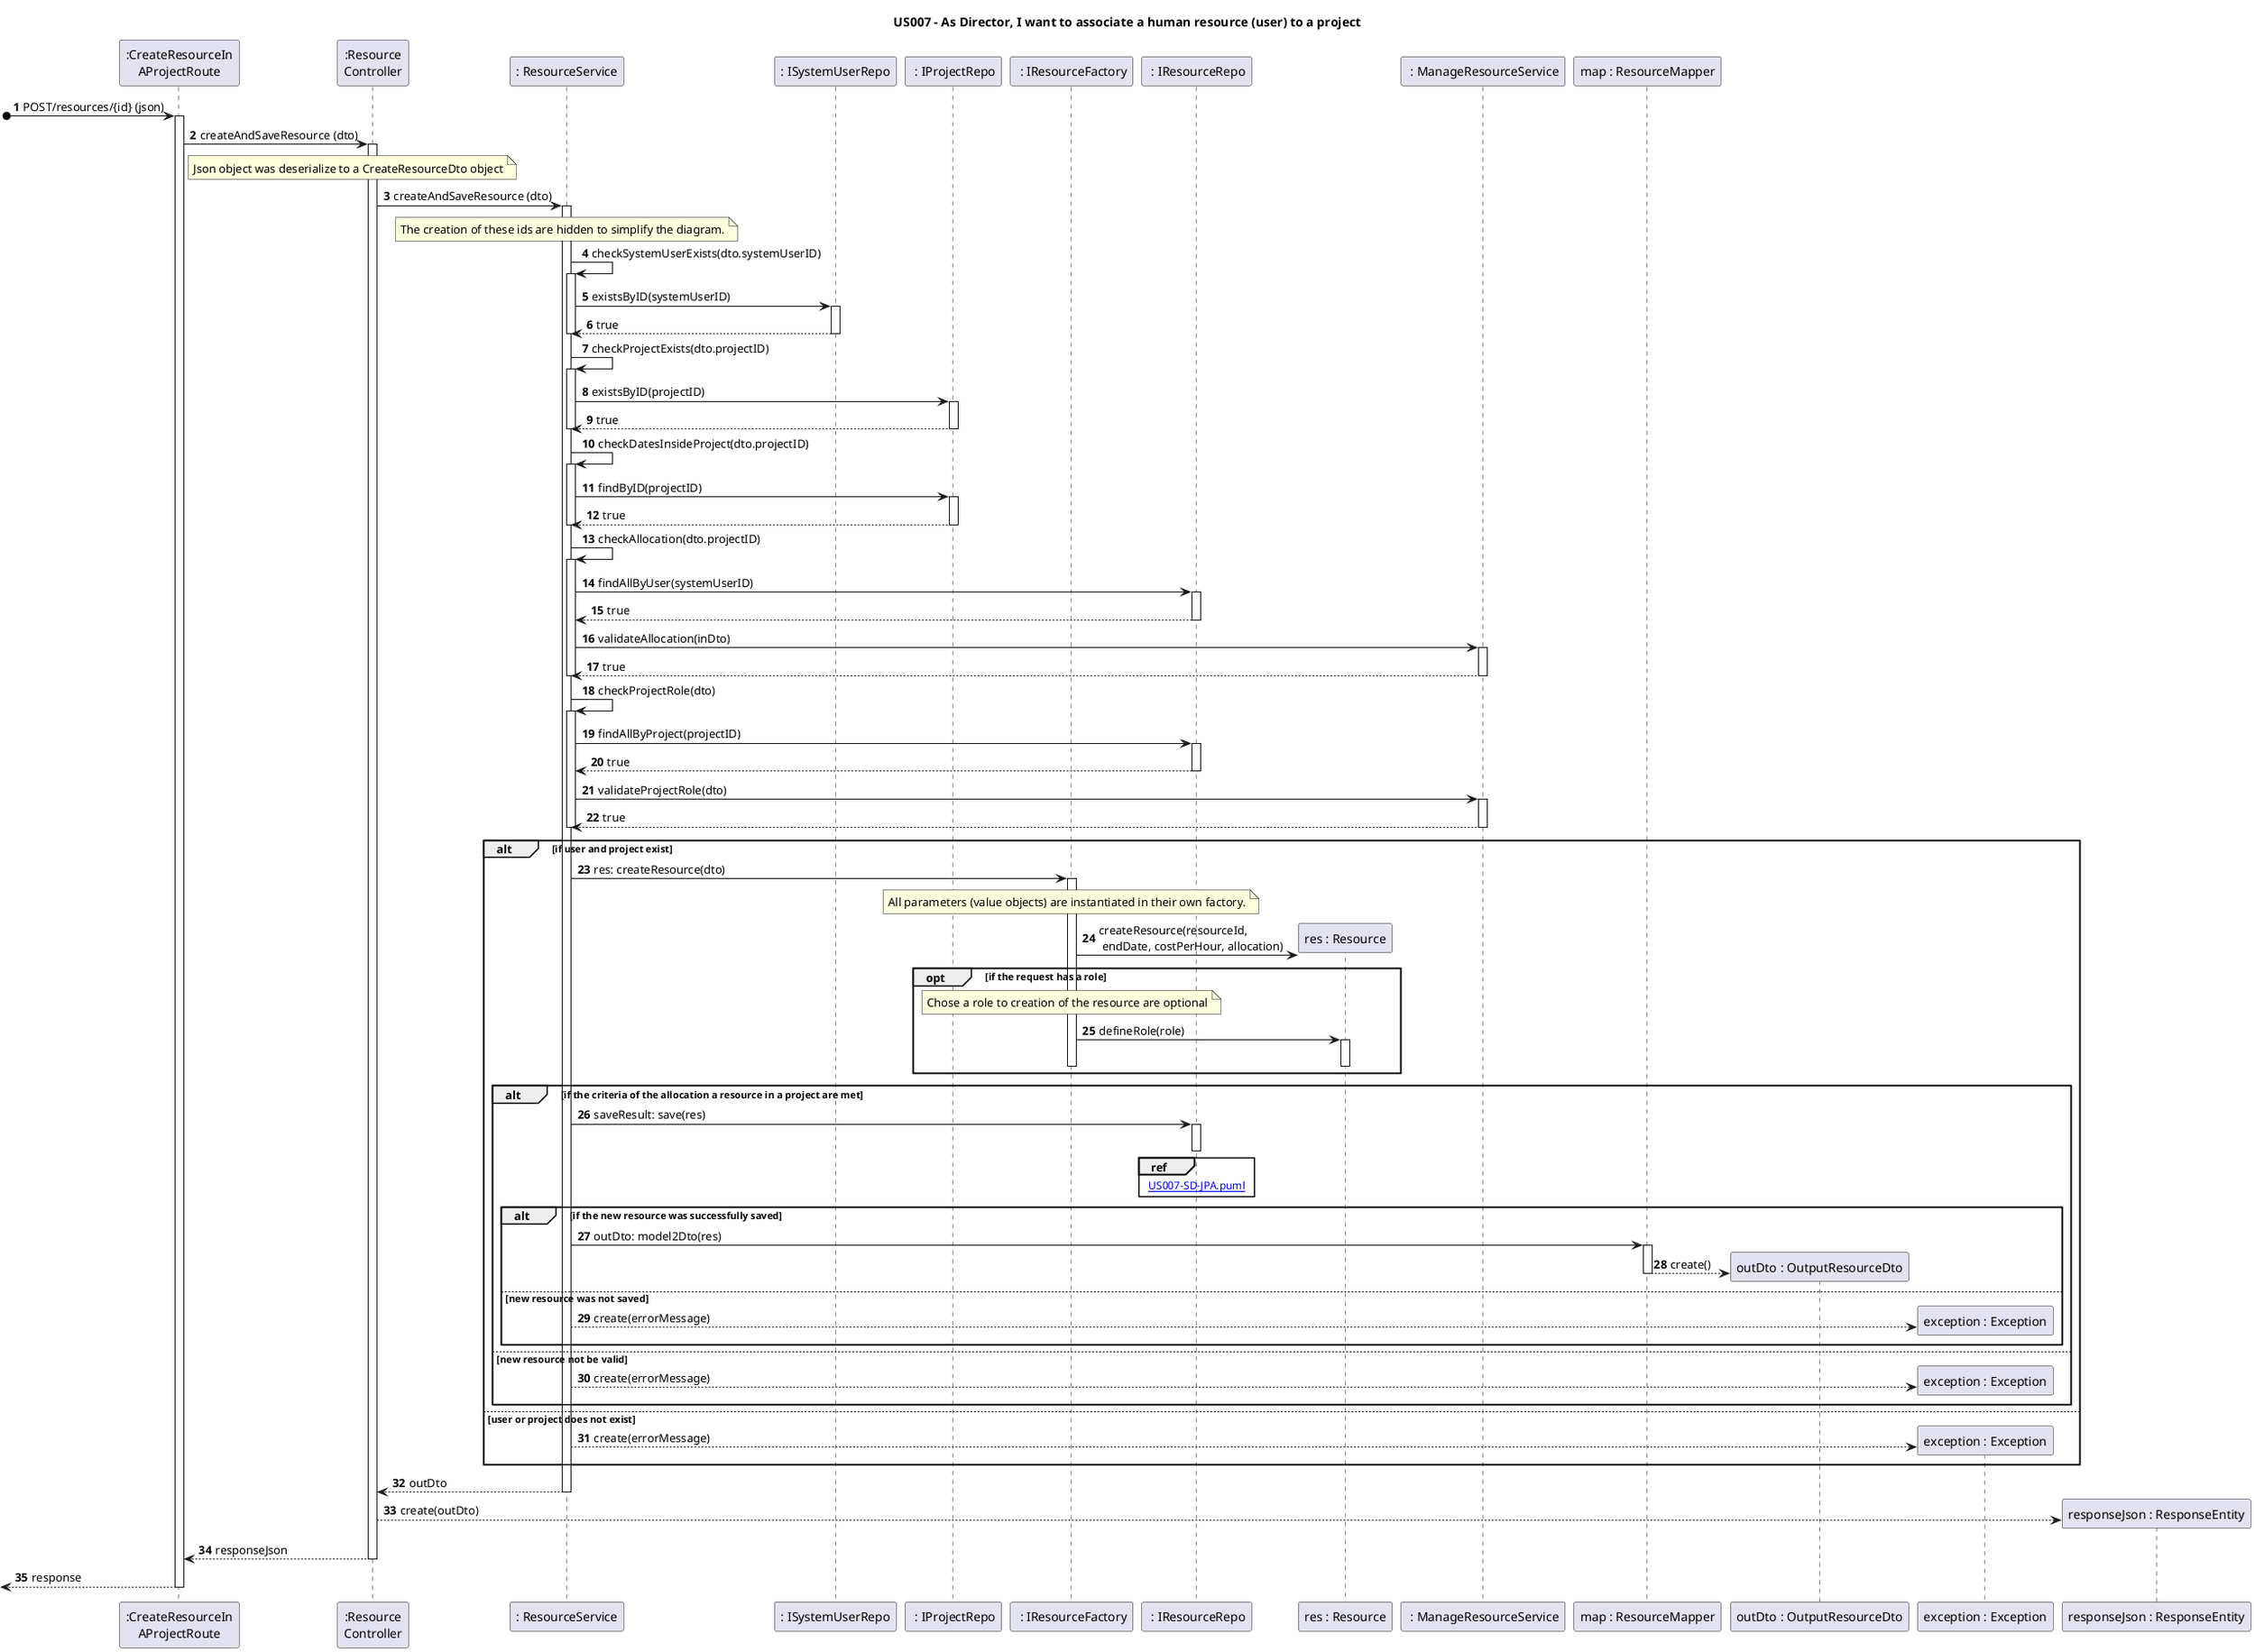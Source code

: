 @startuml
'https://plantuml.com/sequence-diagram

title US007 - As Director, I want to associate a human resource (user) to a project

autoactivate on
autonumber

participant ":CreateResourceIn\nAProjectRoute" as Route
participant ":Resource\nController" as Ctrl
participant ": ResourceService" as srv
participant ": ISystemUserRepo" as systemUserStore
participant " : IProjectRepo" as projectStore
participant " : IResourceFactory" as resourceFactory
participant " : IResourceRepo" as resourceStore
participant "res : Resource" as resource
participant " : ManageResourceService" as domainService
participant "map : ResourceMapper" as map
participant "outDto : OutputResourceDto" as outDto
participant "exception : Exception" as exc
participant "responseJson : ResponseEntity" as json

[o-> Route:  POST/resources/{id} (json)
Route -> Ctrl: createAndSaveResource (dto)
note right Route: Json object was deserialize to a CreateResourceDto object
Ctrl -> srv: createAndSaveResource (dto)

note over srv : The creation of these ids are hidden to simplify the diagram.
srv -> srv: checkSystemUserExists(dto.systemUserID)
srv -> systemUserStore: existsByID(systemUserID)
systemUserStore --> srv: true
deactivate srv
srv -> srv: checkProjectExists(dto.projectID)
srv -> projectStore: existsByID(projectID)
projectStore --> srv: true
deactivate srv
srv -> srv: checkDatesInsideProject(dto.projectID)
srv -> projectStore: findByID(projectID)
projectStore --> srv: true
deactivate srv
srv -> srv: checkAllocation(dto.projectID)
srv -> resourceStore: findAllByUser(systemUserID)
resourceStore --> srv: true
srv -> domainService: validateAllocation(inDto)
domainService --> srv: true
deactivate srv
srv -> srv: checkProjectRole(dto)
srv -> resourceStore: findAllByProject(projectID)
resourceStore --> srv: true
srv -> domainService: validateProjectRole(dto)
domainService --> srv: true
deactivate srv


alt if user and project exist
srv -> resourceFactory: res: createResource(dto)
note over resourceFactory : All parameters (value objects) are instantiated in their own factory.
resourceFactory -> resource**: createResource(resourceId, \n endDate, costPerHour, allocation)
opt if the request has a role
note over resourceFactory : Chose a role to creation of the resource are optional
resourceFactory -> resource :defineRole(role)
deactivate resourceFactory
deactivate resource
end

alt if the criteria of the allocation a resource in a project are met
srv -> resourceStore: saveResult: save(res)
ref over resourceStore: [[US007-SD-JPA.puml]]
deactivate

alt if the new resource was successfully saved
srv -> map : outDto: model2Dto(res)
map --> outDto** : create()
deactivate

else new resource was not saved
srv --> exc** : create(errorMessage)
end
else new resource not be valid
srv --> exc** : create(errorMessage)
end
else user or project does not exist
srv --> exc** : create(errorMessage)
end
srv --> Ctrl: outDto
Ctrl --> json**: create(outDto)
Ctrl --> Route: responseJson
[<--Route: response

@enduml